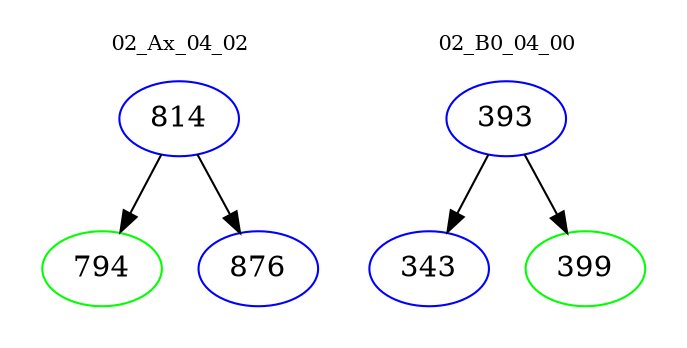 digraph{
subgraph cluster_0 {
color = white
label = "02_Ax_04_02";
fontsize=10;
T0_814 [label="814", color="blue"]
T0_814 -> T0_794 [color="black"]
T0_794 [label="794", color="green"]
T0_814 -> T0_876 [color="black"]
T0_876 [label="876", color="blue"]
}
subgraph cluster_1 {
color = white
label = "02_B0_04_00";
fontsize=10;
T1_393 [label="393", color="blue"]
T1_393 -> T1_343 [color="black"]
T1_343 [label="343", color="blue"]
T1_393 -> T1_399 [color="black"]
T1_399 [label="399", color="green"]
}
}
